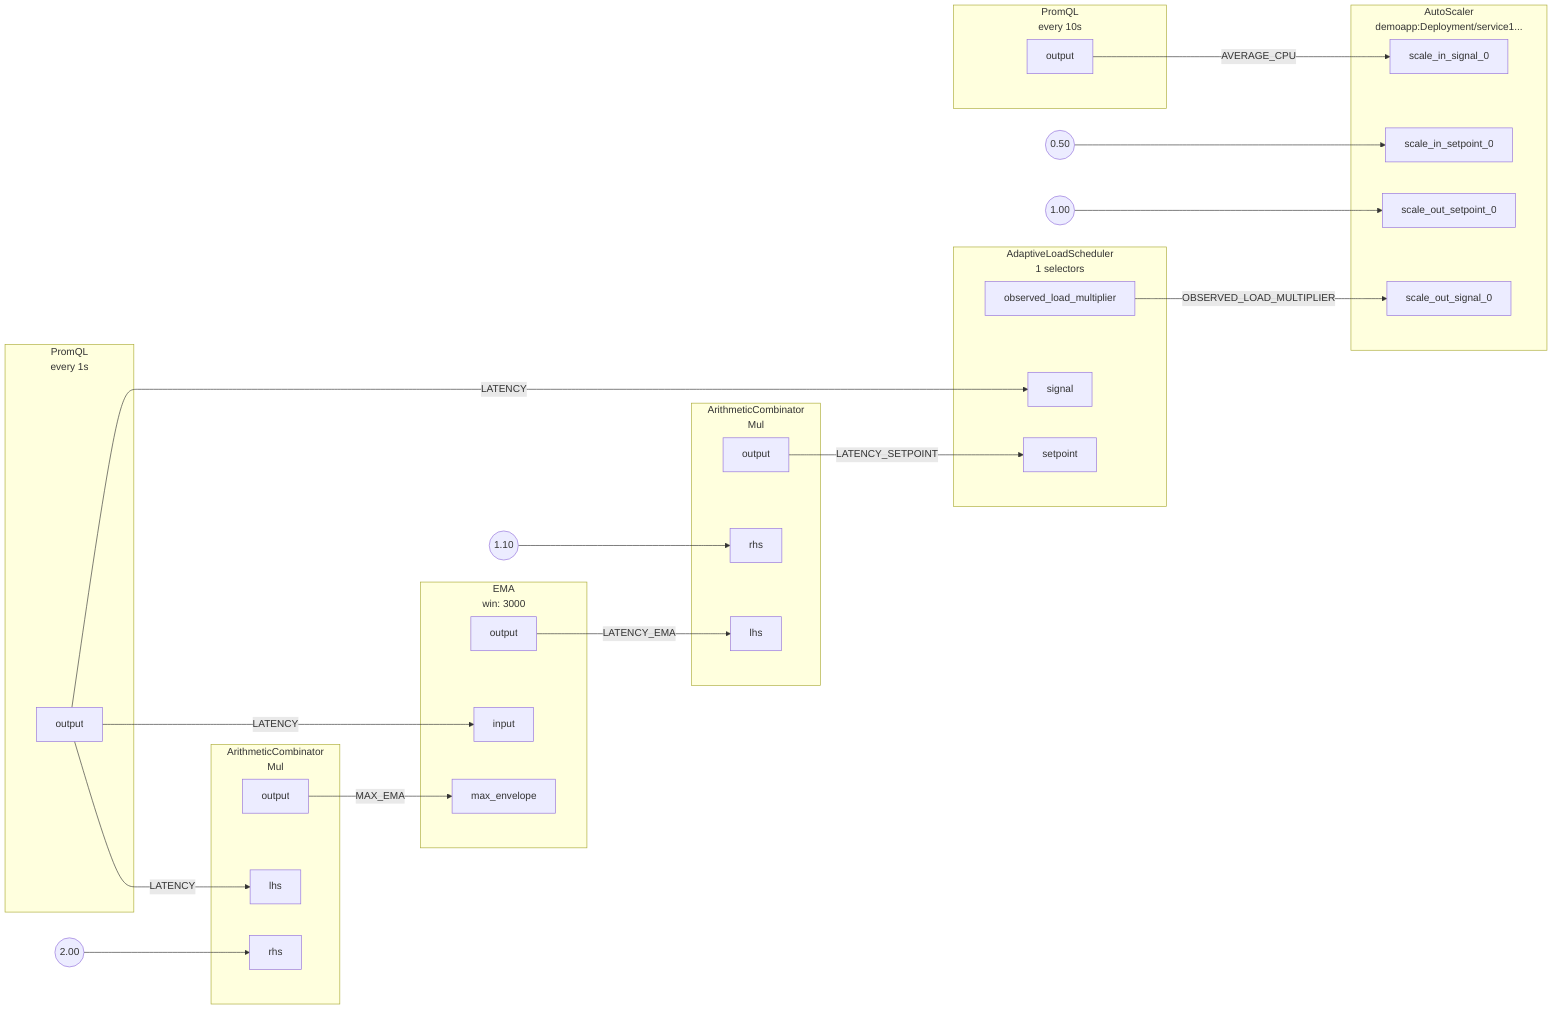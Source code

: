 flowchart LR
subgraph root.0[<center>PromQL<br/>every 1s</center>]
subgraph root.0_outports[ ]
style root.0_outports fill:none,stroke:none
root.0output[output]
end
end
subgraph root.1[<center>ArithmeticCombinator<br/>Mul</center>]
subgraph root.1_inports[ ]
style root.1_inports fill:none,stroke:none
root.1lhs[lhs]
root.1rhs[rhs]
end
subgraph root.1_outports[ ]
style root.1_outports fill:none,stroke:none
root.1output[output]
end
end
root.1_rhs_FakeConstantout((2.00))
subgraph root.2[<center>ArithmeticCombinator<br/>Mul</center>]
subgraph root.2_inports[ ]
style root.2_inports fill:none,stroke:none
root.2lhs[lhs]
root.2rhs[rhs]
end
subgraph root.2_outports[ ]
style root.2_outports fill:none,stroke:none
root.2output[output]
end
end
root.2_rhs_FakeConstantout((1.10))
subgraph root.3[<center>EMA<br/>win: 3000</center>]
subgraph root.3_inports[ ]
style root.3_inports fill:none,stroke:none
root.3input[input]
root.3max_envelope[max_envelope]
end
subgraph root.3_outports[ ]
style root.3_outports fill:none,stroke:none
root.3output[output]
end
end
subgraph root.4[<center>AdaptiveLoadScheduler<br/>1 selectors</center>]
subgraph root.4_inports[ ]
style root.4_inports fill:none,stroke:none
root.4setpoint[setpoint]
root.4signal[signal]
end
subgraph root.4_outports[ ]
style root.4_outports fill:none,stroke:none
root.4observed_load_multiplier[observed_load_multiplier]
end
end
subgraph root.5[<center>PromQL<br/>every 10s</center>]
subgraph root.5_outports[ ]
style root.5_outports fill:none,stroke:none
root.5output[output]
end
end
subgraph root.6[<center>AutoScaler<br/>demoapp:Deployment/service1...</center>]
subgraph root.6_inports[ ]
style root.6_inports fill:none,stroke:none
root.6scale_in_setpoint_0[scale_in_setpoint_0]
root.6scale_in_signal_0[scale_in_signal_0]
root.6scale_out_setpoint_0[scale_out_setpoint_0]
root.6scale_out_signal_0[scale_out_signal_0]
end
end
root.6_scale_in_setpoint_0_FakeConstantout((0.50))
root.6_scale_out_setpoint_0_FakeConstantout((1.00))
root.0output --> |LATENCY| root.1lhs
root.0output --> |LATENCY| root.3input
root.0output --> |LATENCY| root.4signal
root.1output --> |MAX_EMA| root.3max_envelope
root.1_rhs_FakeConstantout --> root.1rhs
root.2output --> |LATENCY_SETPOINT| root.4setpoint
root.2_rhs_FakeConstantout --> root.2rhs
root.3output --> |LATENCY_EMA| root.2lhs
root.4observed_load_multiplier --> |OBSERVED_LOAD_MULTIPLIER| root.6scale_out_signal_0
root.5output --> |AVERAGE_CPU| root.6scale_in_signal_0
root.6_scale_in_setpoint_0_FakeConstantout --> root.6scale_in_setpoint_0
root.6_scale_out_setpoint_0_FakeConstantout --> root.6scale_out_setpoint_0